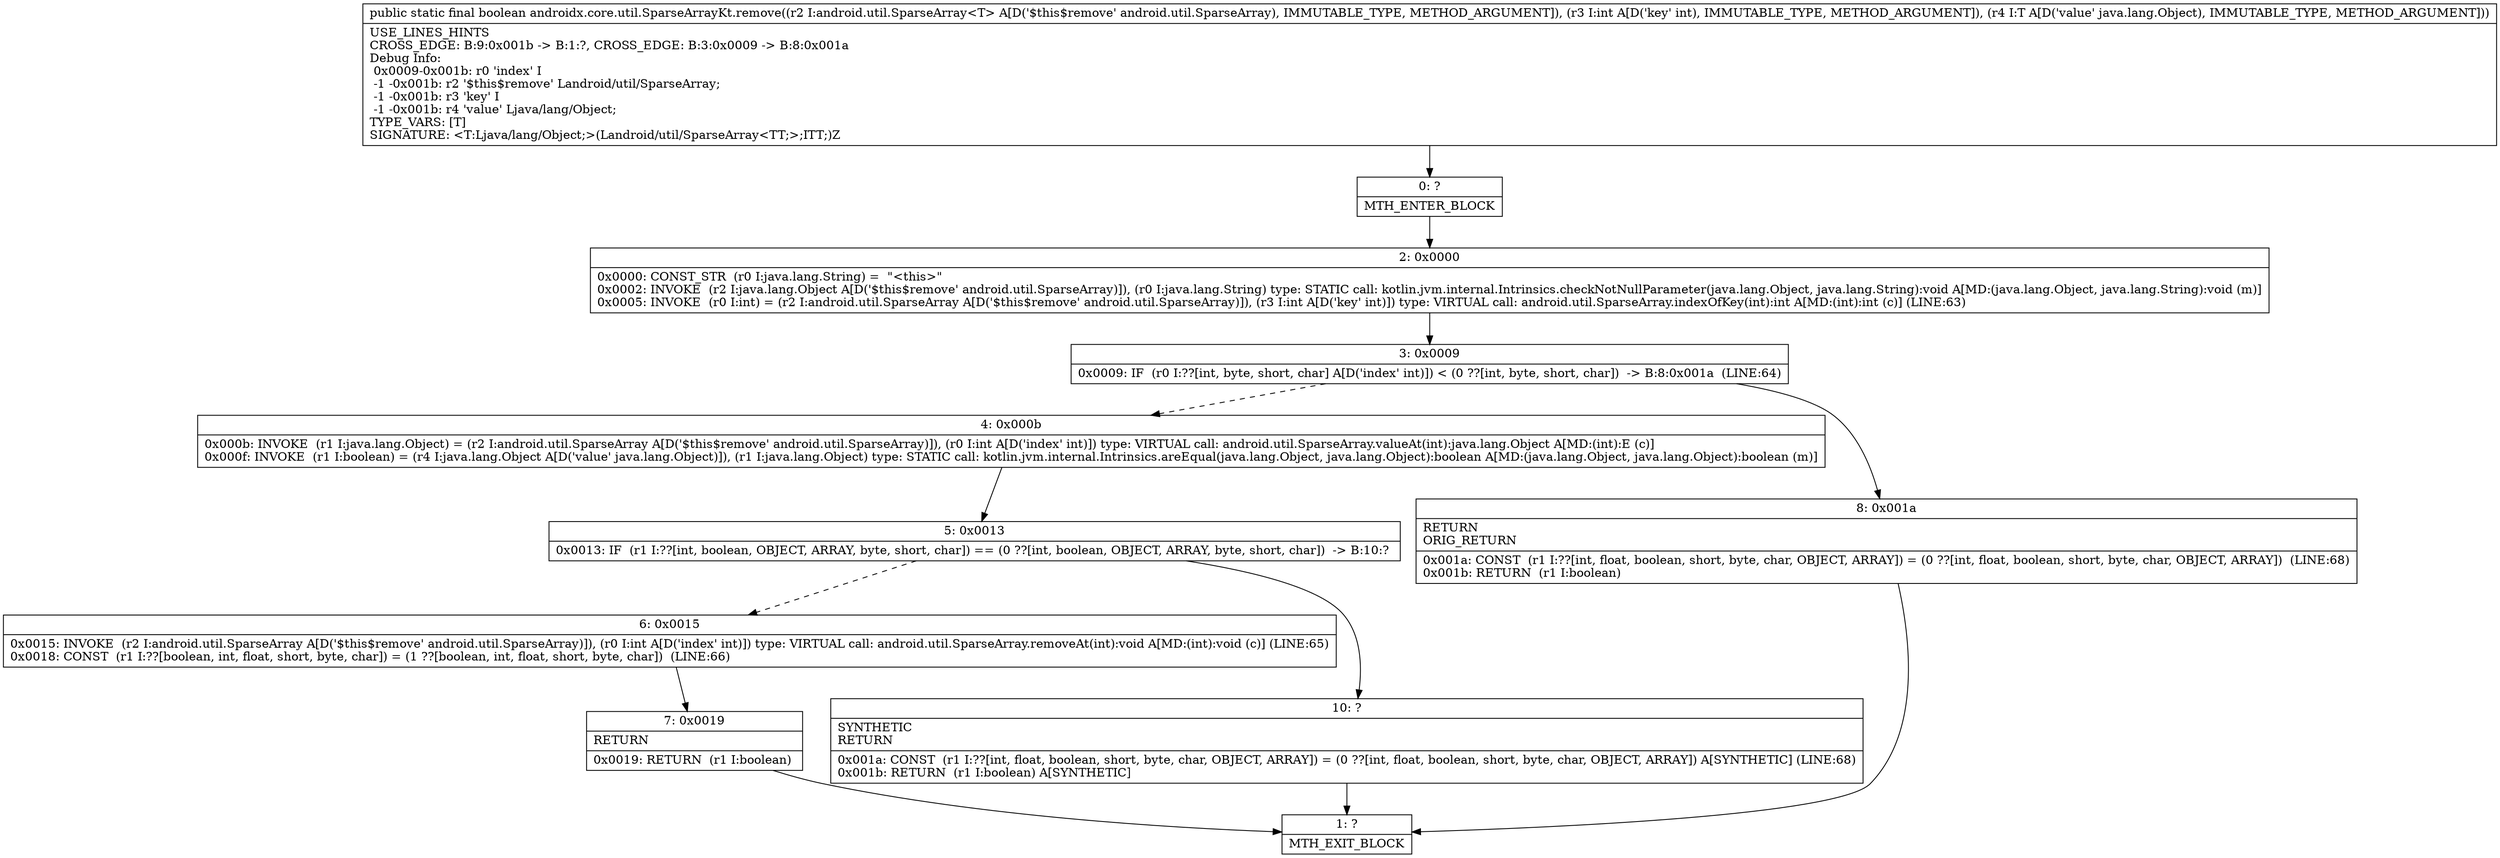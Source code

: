 digraph "CFG forandroidx.core.util.SparseArrayKt.remove(Landroid\/util\/SparseArray;ILjava\/lang\/Object;)Z" {
Node_0 [shape=record,label="{0\:\ ?|MTH_ENTER_BLOCK\l}"];
Node_2 [shape=record,label="{2\:\ 0x0000|0x0000: CONST_STR  (r0 I:java.lang.String) =  \"\<this\>\" \l0x0002: INVOKE  (r2 I:java.lang.Object A[D('$this$remove' android.util.SparseArray)]), (r0 I:java.lang.String) type: STATIC call: kotlin.jvm.internal.Intrinsics.checkNotNullParameter(java.lang.Object, java.lang.String):void A[MD:(java.lang.Object, java.lang.String):void (m)]\l0x0005: INVOKE  (r0 I:int) = (r2 I:android.util.SparseArray A[D('$this$remove' android.util.SparseArray)]), (r3 I:int A[D('key' int)]) type: VIRTUAL call: android.util.SparseArray.indexOfKey(int):int A[MD:(int):int (c)] (LINE:63)\l}"];
Node_3 [shape=record,label="{3\:\ 0x0009|0x0009: IF  (r0 I:??[int, byte, short, char] A[D('index' int)]) \< (0 ??[int, byte, short, char])  \-\> B:8:0x001a  (LINE:64)\l}"];
Node_4 [shape=record,label="{4\:\ 0x000b|0x000b: INVOKE  (r1 I:java.lang.Object) = (r2 I:android.util.SparseArray A[D('$this$remove' android.util.SparseArray)]), (r0 I:int A[D('index' int)]) type: VIRTUAL call: android.util.SparseArray.valueAt(int):java.lang.Object A[MD:(int):E (c)]\l0x000f: INVOKE  (r1 I:boolean) = (r4 I:java.lang.Object A[D('value' java.lang.Object)]), (r1 I:java.lang.Object) type: STATIC call: kotlin.jvm.internal.Intrinsics.areEqual(java.lang.Object, java.lang.Object):boolean A[MD:(java.lang.Object, java.lang.Object):boolean (m)]\l}"];
Node_5 [shape=record,label="{5\:\ 0x0013|0x0013: IF  (r1 I:??[int, boolean, OBJECT, ARRAY, byte, short, char]) == (0 ??[int, boolean, OBJECT, ARRAY, byte, short, char])  \-\> B:10:? \l}"];
Node_6 [shape=record,label="{6\:\ 0x0015|0x0015: INVOKE  (r2 I:android.util.SparseArray A[D('$this$remove' android.util.SparseArray)]), (r0 I:int A[D('index' int)]) type: VIRTUAL call: android.util.SparseArray.removeAt(int):void A[MD:(int):void (c)] (LINE:65)\l0x0018: CONST  (r1 I:??[boolean, int, float, short, byte, char]) = (1 ??[boolean, int, float, short, byte, char])  (LINE:66)\l}"];
Node_7 [shape=record,label="{7\:\ 0x0019|RETURN\l|0x0019: RETURN  (r1 I:boolean) \l}"];
Node_1 [shape=record,label="{1\:\ ?|MTH_EXIT_BLOCK\l}"];
Node_10 [shape=record,label="{10\:\ ?|SYNTHETIC\lRETURN\l|0x001a: CONST  (r1 I:??[int, float, boolean, short, byte, char, OBJECT, ARRAY]) = (0 ??[int, float, boolean, short, byte, char, OBJECT, ARRAY]) A[SYNTHETIC] (LINE:68)\l0x001b: RETURN  (r1 I:boolean) A[SYNTHETIC]\l}"];
Node_8 [shape=record,label="{8\:\ 0x001a|RETURN\lORIG_RETURN\l|0x001a: CONST  (r1 I:??[int, float, boolean, short, byte, char, OBJECT, ARRAY]) = (0 ??[int, float, boolean, short, byte, char, OBJECT, ARRAY])  (LINE:68)\l0x001b: RETURN  (r1 I:boolean) \l}"];
MethodNode[shape=record,label="{public static final boolean androidx.core.util.SparseArrayKt.remove((r2 I:android.util.SparseArray\<T\> A[D('$this$remove' android.util.SparseArray), IMMUTABLE_TYPE, METHOD_ARGUMENT]), (r3 I:int A[D('key' int), IMMUTABLE_TYPE, METHOD_ARGUMENT]), (r4 I:T A[D('value' java.lang.Object), IMMUTABLE_TYPE, METHOD_ARGUMENT]))  | USE_LINES_HINTS\lCROSS_EDGE: B:9:0x001b \-\> B:1:?, CROSS_EDGE: B:3:0x0009 \-\> B:8:0x001a\lDebug Info:\l  0x0009\-0x001b: r0 'index' I\l  \-1 \-0x001b: r2 '$this$remove' Landroid\/util\/SparseArray;\l  \-1 \-0x001b: r3 'key' I\l  \-1 \-0x001b: r4 'value' Ljava\/lang\/Object;\lTYPE_VARS: [T]\lSIGNATURE: \<T:Ljava\/lang\/Object;\>(Landroid\/util\/SparseArray\<TT;\>;ITT;)Z\l}"];
MethodNode -> Node_0;Node_0 -> Node_2;
Node_2 -> Node_3;
Node_3 -> Node_4[style=dashed];
Node_3 -> Node_8;
Node_4 -> Node_5;
Node_5 -> Node_6[style=dashed];
Node_5 -> Node_10;
Node_6 -> Node_7;
Node_7 -> Node_1;
Node_10 -> Node_1;
Node_8 -> Node_1;
}

